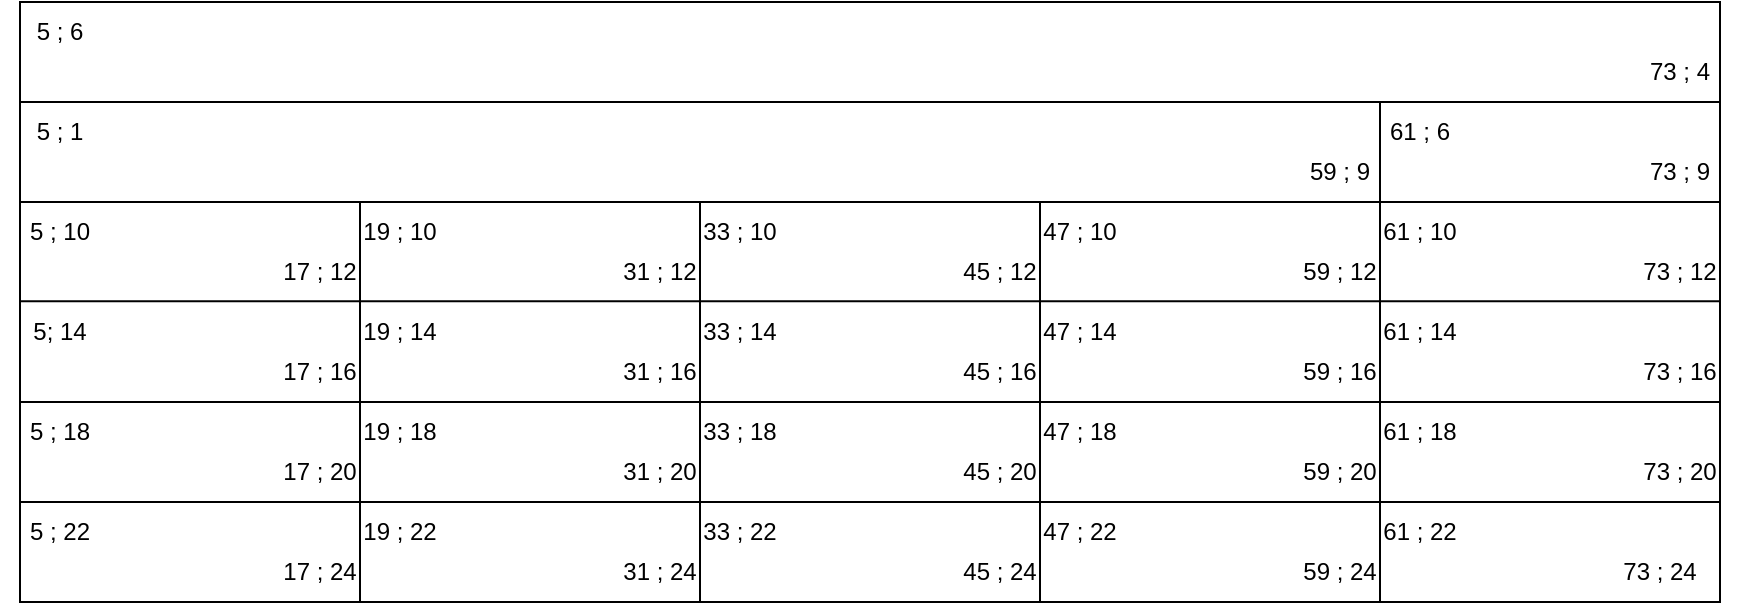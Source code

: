 <mxfile version="25.0.1">
  <diagram name="Page-1" id="Z2PccfvPbPh8A0cyLoeL">
    <mxGraphModel dx="1417" dy="848" grid="1" gridSize="10" guides="1" tooltips="1" connect="1" arrows="1" fold="1" page="0" pageScale="1" pageWidth="850" pageHeight="1100" math="0" shadow="0">
      <root>
        <mxCell id="0" />
        <mxCell id="1" parent="0" />
        <mxCell id="zjCCnRBUAYXtm5TMgBEc-1" value="" style="rounded=0;whiteSpace=wrap;html=1;" vertex="1" parent="1">
          <mxGeometry width="850" height="300" as="geometry" />
        </mxCell>
        <mxCell id="zjCCnRBUAYXtm5TMgBEc-2" value="" style="endArrow=none;html=1;rounded=0;" edge="1" parent="1">
          <mxGeometry width="50" height="50" relative="1" as="geometry">
            <mxPoint y="50" as="sourcePoint" />
            <mxPoint x="850" y="50" as="targetPoint" />
          </mxGeometry>
        </mxCell>
        <mxCell id="zjCCnRBUAYXtm5TMgBEc-3" value="" style="endArrow=none;html=1;rounded=0;" edge="1" parent="1">
          <mxGeometry width="50" height="50" relative="1" as="geometry">
            <mxPoint y="100" as="sourcePoint" />
            <mxPoint x="850" y="100" as="targetPoint" />
          </mxGeometry>
        </mxCell>
        <mxCell id="zjCCnRBUAYXtm5TMgBEc-4" value="" style="endArrow=none;html=1;rounded=0;" edge="1" parent="1">
          <mxGeometry width="50" height="50" relative="1" as="geometry">
            <mxPoint y="149.66" as="sourcePoint" />
            <mxPoint x="850" y="149.66" as="targetPoint" />
          </mxGeometry>
        </mxCell>
        <mxCell id="zjCCnRBUAYXtm5TMgBEc-5" value="" style="endArrow=none;html=1;rounded=0;" edge="1" parent="1">
          <mxGeometry width="50" height="50" relative="1" as="geometry">
            <mxPoint y="200" as="sourcePoint" />
            <mxPoint x="850" y="200" as="targetPoint" />
          </mxGeometry>
        </mxCell>
        <mxCell id="zjCCnRBUAYXtm5TMgBEc-6" value="" style="endArrow=none;html=1;rounded=0;" edge="1" parent="1">
          <mxGeometry width="50" height="50" relative="1" as="geometry">
            <mxPoint y="250" as="sourcePoint" />
            <mxPoint x="850" y="250" as="targetPoint" />
          </mxGeometry>
        </mxCell>
        <mxCell id="zjCCnRBUAYXtm5TMgBEc-7" value="" style="endArrow=none;html=1;rounded=0;" edge="1" parent="1">
          <mxGeometry width="50" height="50" relative="1" as="geometry">
            <mxPoint x="170" y="300" as="sourcePoint" />
            <mxPoint x="170" y="100" as="targetPoint" />
          </mxGeometry>
        </mxCell>
        <mxCell id="zjCCnRBUAYXtm5TMgBEc-8" value="" style="endArrow=none;html=1;rounded=0;" edge="1" parent="1">
          <mxGeometry width="50" height="50" relative="1" as="geometry">
            <mxPoint x="340" y="300" as="sourcePoint" />
            <mxPoint x="340" y="100" as="targetPoint" />
          </mxGeometry>
        </mxCell>
        <mxCell id="zjCCnRBUAYXtm5TMgBEc-9" value="" style="endArrow=none;html=1;rounded=0;" edge="1" parent="1">
          <mxGeometry width="50" height="50" relative="1" as="geometry">
            <mxPoint x="510" y="300" as="sourcePoint" />
            <mxPoint x="510" y="100" as="targetPoint" />
          </mxGeometry>
        </mxCell>
        <mxCell id="zjCCnRBUAYXtm5TMgBEc-10" value="" style="endArrow=none;html=1;rounded=0;" edge="1" parent="1">
          <mxGeometry width="50" height="50" relative="1" as="geometry">
            <mxPoint x="680" y="300" as="sourcePoint" />
            <mxPoint x="680" y="50" as="targetPoint" />
          </mxGeometry>
        </mxCell>
        <mxCell id="zjCCnRBUAYXtm5TMgBEc-11" value="5 ; 1" style="text;html=1;align=center;verticalAlign=middle;whiteSpace=wrap;rounded=0;" vertex="1" parent="1">
          <mxGeometry x="-10" y="50" width="60" height="30" as="geometry" />
        </mxCell>
        <mxCell id="zjCCnRBUAYXtm5TMgBEc-14" value="73 ; 4" style="text;html=1;align=center;verticalAlign=middle;whiteSpace=wrap;rounded=0;" vertex="1" parent="1">
          <mxGeometry x="800" y="20" width="60" height="30" as="geometry" />
        </mxCell>
        <mxCell id="zjCCnRBUAYXtm5TMgBEc-15" value="5 ; 6" style="text;html=1;align=center;verticalAlign=middle;whiteSpace=wrap;rounded=0;" vertex="1" parent="1">
          <mxGeometry x="-10" width="60" height="30" as="geometry" />
        </mxCell>
        <mxCell id="zjCCnRBUAYXtm5TMgBEc-16" value="59 ; 9" style="text;html=1;align=center;verticalAlign=middle;whiteSpace=wrap;rounded=0;" vertex="1" parent="1">
          <mxGeometry x="630" y="70" width="60" height="30" as="geometry" />
        </mxCell>
        <mxCell id="zjCCnRBUAYXtm5TMgBEc-17" value="61 ; 6" style="text;html=1;align=center;verticalAlign=middle;whiteSpace=wrap;rounded=0;" vertex="1" parent="1">
          <mxGeometry x="670" y="50" width="60" height="30" as="geometry" />
        </mxCell>
        <mxCell id="zjCCnRBUAYXtm5TMgBEc-18" value="73 ; 9" style="text;html=1;align=center;verticalAlign=middle;whiteSpace=wrap;rounded=0;" vertex="1" parent="1">
          <mxGeometry x="800" y="70" width="60" height="30" as="geometry" />
        </mxCell>
        <mxCell id="zjCCnRBUAYXtm5TMgBEc-19" value="5 ; 10" style="text;html=1;align=center;verticalAlign=middle;whiteSpace=wrap;rounded=0;" vertex="1" parent="1">
          <mxGeometry x="-10" y="100" width="60" height="30" as="geometry" />
        </mxCell>
        <mxCell id="zjCCnRBUAYXtm5TMgBEc-20" value="5; 14" style="text;html=1;align=center;verticalAlign=middle;whiteSpace=wrap;rounded=0;" vertex="1" parent="1">
          <mxGeometry x="-10" y="150" width="60" height="30" as="geometry" />
        </mxCell>
        <mxCell id="zjCCnRBUAYXtm5TMgBEc-21" value="5 ; 18" style="text;html=1;align=center;verticalAlign=middle;whiteSpace=wrap;rounded=0;" vertex="1" parent="1">
          <mxGeometry x="-10" y="200" width="60" height="30" as="geometry" />
        </mxCell>
        <mxCell id="zjCCnRBUAYXtm5TMgBEc-22" value="5 ; 22" style="text;html=1;align=center;verticalAlign=middle;whiteSpace=wrap;rounded=0;" vertex="1" parent="1">
          <mxGeometry x="-10" y="250" width="60" height="30" as="geometry" />
        </mxCell>
        <mxCell id="zjCCnRBUAYXtm5TMgBEc-23" value="17 ; 12" style="text;html=1;align=center;verticalAlign=middle;whiteSpace=wrap;rounded=0;" vertex="1" parent="1">
          <mxGeometry x="120" y="120" width="60" height="30" as="geometry" />
        </mxCell>
        <mxCell id="zjCCnRBUAYXtm5TMgBEc-24" value="17 ; 16" style="text;html=1;align=center;verticalAlign=middle;whiteSpace=wrap;rounded=0;" vertex="1" parent="1">
          <mxGeometry x="120" y="170" width="60" height="30" as="geometry" />
        </mxCell>
        <mxCell id="zjCCnRBUAYXtm5TMgBEc-25" value="17 ; 20" style="text;html=1;align=center;verticalAlign=middle;whiteSpace=wrap;rounded=0;" vertex="1" parent="1">
          <mxGeometry x="120" y="220" width="60" height="30" as="geometry" />
        </mxCell>
        <mxCell id="zjCCnRBUAYXtm5TMgBEc-26" value="17 ; 24" style="text;html=1;align=center;verticalAlign=middle;whiteSpace=wrap;rounded=0;" vertex="1" parent="1">
          <mxGeometry x="120" y="270" width="60" height="30" as="geometry" />
        </mxCell>
        <mxCell id="zjCCnRBUAYXtm5TMgBEc-27" value="19 ; 10" style="text;html=1;align=center;verticalAlign=middle;whiteSpace=wrap;rounded=0;" vertex="1" parent="1">
          <mxGeometry x="160" y="100" width="60" height="30" as="geometry" />
        </mxCell>
        <mxCell id="zjCCnRBUAYXtm5TMgBEc-28" value="19 ; 14" style="text;html=1;align=center;verticalAlign=middle;whiteSpace=wrap;rounded=0;" vertex="1" parent="1">
          <mxGeometry x="160" y="150" width="60" height="30" as="geometry" />
        </mxCell>
        <mxCell id="zjCCnRBUAYXtm5TMgBEc-29" value="19 ; 18" style="text;html=1;align=center;verticalAlign=middle;whiteSpace=wrap;rounded=0;" vertex="1" parent="1">
          <mxGeometry x="160" y="200" width="60" height="30" as="geometry" />
        </mxCell>
        <mxCell id="zjCCnRBUAYXtm5TMgBEc-30" value="19 ; 22" style="text;html=1;align=center;verticalAlign=middle;whiteSpace=wrap;rounded=0;" vertex="1" parent="1">
          <mxGeometry x="160" y="250" width="60" height="30" as="geometry" />
        </mxCell>
        <mxCell id="zjCCnRBUAYXtm5TMgBEc-31" value="31 ; 12" style="text;html=1;align=center;verticalAlign=middle;whiteSpace=wrap;rounded=0;" vertex="1" parent="1">
          <mxGeometry x="290" y="120" width="60" height="30" as="geometry" />
        </mxCell>
        <mxCell id="zjCCnRBUAYXtm5TMgBEc-32" value="45 ; 12" style="text;html=1;align=center;verticalAlign=middle;whiteSpace=wrap;rounded=0;" vertex="1" parent="1">
          <mxGeometry x="460" y="120" width="60" height="30" as="geometry" />
        </mxCell>
        <mxCell id="zjCCnRBUAYXtm5TMgBEc-33" value="33 ; 10" style="text;html=1;align=center;verticalAlign=middle;whiteSpace=wrap;rounded=0;" vertex="1" parent="1">
          <mxGeometry x="330" y="100" width="60" height="30" as="geometry" />
        </mxCell>
        <mxCell id="zjCCnRBUAYXtm5TMgBEc-34" value="31 ; 16" style="text;html=1;align=center;verticalAlign=middle;whiteSpace=wrap;rounded=0;" vertex="1" parent="1">
          <mxGeometry x="290" y="170" width="60" height="30" as="geometry" />
        </mxCell>
        <mxCell id="zjCCnRBUAYXtm5TMgBEc-35" value="31 ; 20" style="text;html=1;align=center;verticalAlign=middle;whiteSpace=wrap;rounded=0;" vertex="1" parent="1">
          <mxGeometry x="290" y="220" width="60" height="30" as="geometry" />
        </mxCell>
        <mxCell id="zjCCnRBUAYXtm5TMgBEc-36" value="31 ; 24" style="text;html=1;align=center;verticalAlign=middle;whiteSpace=wrap;rounded=0;" vertex="1" parent="1">
          <mxGeometry x="290" y="270" width="60" height="30" as="geometry" />
        </mxCell>
        <mxCell id="zjCCnRBUAYXtm5TMgBEc-37" value="33 ; 14" style="text;html=1;align=center;verticalAlign=middle;whiteSpace=wrap;rounded=0;" vertex="1" parent="1">
          <mxGeometry x="330" y="150" width="60" height="30" as="geometry" />
        </mxCell>
        <mxCell id="zjCCnRBUAYXtm5TMgBEc-38" value="33 ; 18" style="text;html=1;align=center;verticalAlign=middle;whiteSpace=wrap;rounded=0;" vertex="1" parent="1">
          <mxGeometry x="330" y="200" width="60" height="30" as="geometry" />
        </mxCell>
        <mxCell id="zjCCnRBUAYXtm5TMgBEc-39" value="33 ; 22" style="text;html=1;align=center;verticalAlign=middle;whiteSpace=wrap;rounded=0;" vertex="1" parent="1">
          <mxGeometry x="330" y="250" width="60" height="30" as="geometry" />
        </mxCell>
        <mxCell id="zjCCnRBUAYXtm5TMgBEc-40" value="45 ; 16" style="text;html=1;align=center;verticalAlign=middle;whiteSpace=wrap;rounded=0;" vertex="1" parent="1">
          <mxGeometry x="460" y="170" width="60" height="30" as="geometry" />
        </mxCell>
        <mxCell id="zjCCnRBUAYXtm5TMgBEc-41" value="45 ; 20" style="text;html=1;align=center;verticalAlign=middle;whiteSpace=wrap;rounded=0;" vertex="1" parent="1">
          <mxGeometry x="460" y="220" width="60" height="30" as="geometry" />
        </mxCell>
        <mxCell id="zjCCnRBUAYXtm5TMgBEc-42" value="45 ; 24" style="text;html=1;align=center;verticalAlign=middle;whiteSpace=wrap;rounded=0;" vertex="1" parent="1">
          <mxGeometry x="460" y="270" width="60" height="30" as="geometry" />
        </mxCell>
        <mxCell id="zjCCnRBUAYXtm5TMgBEc-45" value="47 ; 10" style="text;html=1;align=center;verticalAlign=middle;whiteSpace=wrap;rounded=0;" vertex="1" parent="1">
          <mxGeometry x="500" y="100" width="60" height="30" as="geometry" />
        </mxCell>
        <mxCell id="zjCCnRBUAYXtm5TMgBEc-46" value="47 ; 14" style="text;html=1;align=center;verticalAlign=middle;whiteSpace=wrap;rounded=0;" vertex="1" parent="1">
          <mxGeometry x="500" y="150" width="60" height="30" as="geometry" />
        </mxCell>
        <mxCell id="zjCCnRBUAYXtm5TMgBEc-47" value="47 ; 18" style="text;html=1;align=center;verticalAlign=middle;whiteSpace=wrap;rounded=0;" vertex="1" parent="1">
          <mxGeometry x="500" y="200" width="60" height="30" as="geometry" />
        </mxCell>
        <mxCell id="zjCCnRBUAYXtm5TMgBEc-48" value="47 ; 22" style="text;html=1;align=center;verticalAlign=middle;whiteSpace=wrap;rounded=0;" vertex="1" parent="1">
          <mxGeometry x="500" y="250" width="60" height="30" as="geometry" />
        </mxCell>
        <mxCell id="zjCCnRBUAYXtm5TMgBEc-49" value="59 ; 12" style="text;html=1;align=center;verticalAlign=middle;whiteSpace=wrap;rounded=0;" vertex="1" parent="1">
          <mxGeometry x="630" y="120" width="60" height="30" as="geometry" />
        </mxCell>
        <mxCell id="zjCCnRBUAYXtm5TMgBEc-52" value="59 ; 16" style="text;html=1;align=center;verticalAlign=middle;whiteSpace=wrap;rounded=0;" vertex="1" parent="1">
          <mxGeometry x="630" y="170" width="60" height="30" as="geometry" />
        </mxCell>
        <mxCell id="zjCCnRBUAYXtm5TMgBEc-53" value="59 ; 20" style="text;html=1;align=center;verticalAlign=middle;whiteSpace=wrap;rounded=0;" vertex="1" parent="1">
          <mxGeometry x="630" y="220" width="60" height="30" as="geometry" />
        </mxCell>
        <mxCell id="zjCCnRBUAYXtm5TMgBEc-54" value="59 ; 24" style="text;html=1;align=center;verticalAlign=middle;whiteSpace=wrap;rounded=0;" vertex="1" parent="1">
          <mxGeometry x="630" y="270" width="60" height="30" as="geometry" />
        </mxCell>
        <mxCell id="zjCCnRBUAYXtm5TMgBEc-55" value="61 ; 10" style="text;html=1;align=center;verticalAlign=middle;whiteSpace=wrap;rounded=0;" vertex="1" parent="1">
          <mxGeometry x="670" y="100" width="60" height="30" as="geometry" />
        </mxCell>
        <mxCell id="zjCCnRBUAYXtm5TMgBEc-56" value="61 ; 14" style="text;html=1;align=center;verticalAlign=middle;whiteSpace=wrap;rounded=0;" vertex="1" parent="1">
          <mxGeometry x="670" y="150" width="60" height="30" as="geometry" />
        </mxCell>
        <mxCell id="zjCCnRBUAYXtm5TMgBEc-57" value="61 ; 18" style="text;html=1;align=center;verticalAlign=middle;whiteSpace=wrap;rounded=0;" vertex="1" parent="1">
          <mxGeometry x="670" y="200" width="60" height="30" as="geometry" />
        </mxCell>
        <mxCell id="zjCCnRBUAYXtm5TMgBEc-58" value="61 ; 22" style="text;html=1;align=center;verticalAlign=middle;whiteSpace=wrap;rounded=0;" vertex="1" parent="1">
          <mxGeometry x="670" y="250" width="60" height="30" as="geometry" />
        </mxCell>
        <mxCell id="zjCCnRBUAYXtm5TMgBEc-59" value="73 ; 12" style="text;html=1;align=center;verticalAlign=middle;whiteSpace=wrap;rounded=0;" vertex="1" parent="1">
          <mxGeometry x="800" y="120" width="60" height="30" as="geometry" />
        </mxCell>
        <mxCell id="zjCCnRBUAYXtm5TMgBEc-60" value="73 ; 16" style="text;html=1;align=center;verticalAlign=middle;whiteSpace=wrap;rounded=0;" vertex="1" parent="1">
          <mxGeometry x="800" y="170" width="60" height="30" as="geometry" />
        </mxCell>
        <mxCell id="zjCCnRBUAYXtm5TMgBEc-61" value="73 ; 20" style="text;html=1;align=center;verticalAlign=middle;whiteSpace=wrap;rounded=0;" vertex="1" parent="1">
          <mxGeometry x="800" y="220" width="60" height="30" as="geometry" />
        </mxCell>
        <mxCell id="zjCCnRBUAYXtm5TMgBEc-62" value="73 ; 24" style="text;html=1;align=center;verticalAlign=middle;whiteSpace=wrap;rounded=0;" vertex="1" parent="1">
          <mxGeometry x="790" y="270" width="60" height="30" as="geometry" />
        </mxCell>
      </root>
    </mxGraphModel>
  </diagram>
</mxfile>

